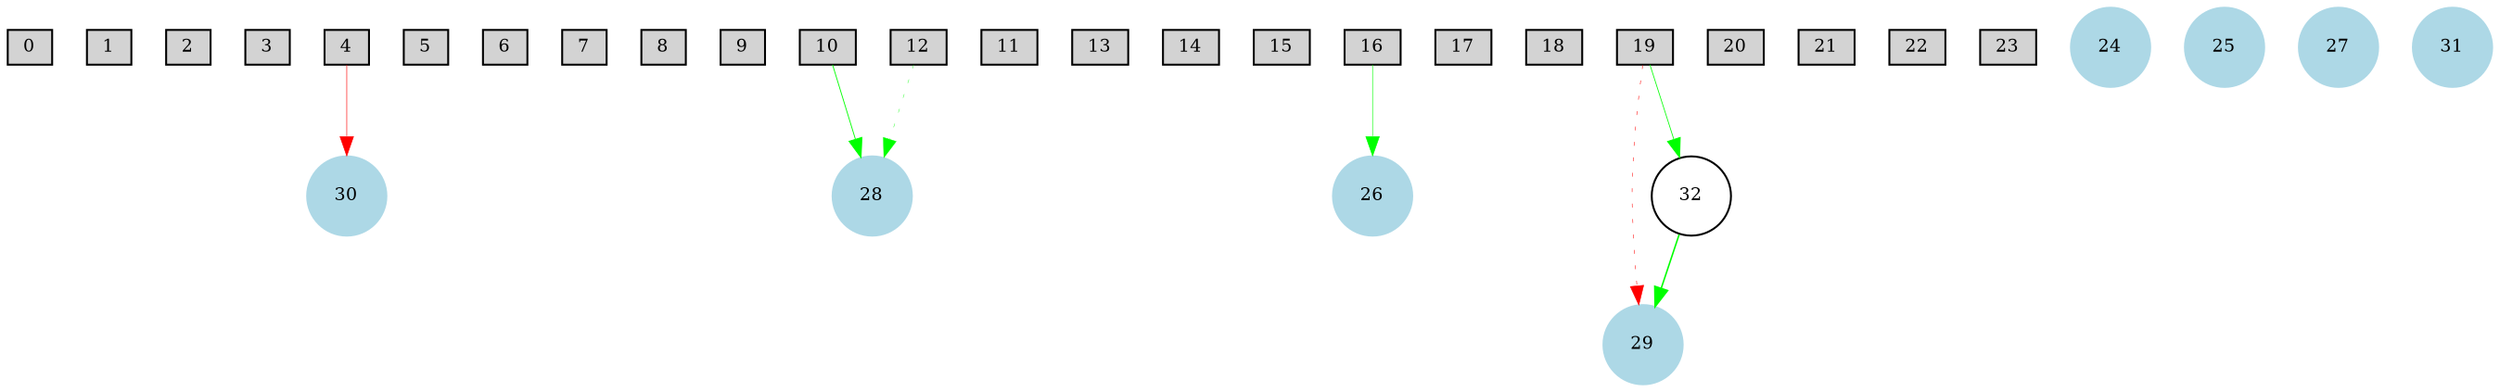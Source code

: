 digraph {
	node [fontsize=9 height=0.2 shape=circle width=0.2]
		0 [shape=box style=filled]
		1 [shape=box style=filled]
		2 [shape=box style=filled]
		3 [shape=box style=filled]
		4 [shape=box style=filled]
		5 [shape=box style=filled]
		6 [shape=box style=filled]
		7 [shape=box style=filled]
		8 [shape=box style=filled]
		9 [shape=box style=filled]
		10 [shape=box style=filled]
		11 [shape=box style=filled]
		12 [shape=box style=filled]
		13 [shape=box style=filled]
		14 [shape=box style=filled]
		15 [shape=box style=filled]
		16 [shape=box style=filled]
		17 [shape=box style=filled]
		18 [shape=box style=filled]
		19 [shape=box style=filled]
		20 [shape=box style=filled]
		21 [shape=box style=filled]
		22 [shape=box style=filled]
		23 [shape=box style=filled]
		24 [color=lightblue style=filled]
		25 [color=lightblue style=filled]
		26 [color=lightblue style=filled]
		27 [color=lightblue style=filled]
		28 [color=lightblue style=filled]
		29 [color=lightblue style=filled]
		30 [color=lightblue style=filled]
		31 [color=lightblue style=filled]
			16 -> 26 [color=green penwidth=0.2987468995298686 style=solid]
			19 -> 29 [color=red penwidth=0.2601303352781622 style=dotted]
			19 -> 32 [color=green penwidth=0.3867589540866243 style=solid]
			12 -> 28 [color=green penwidth=0.18989165573644423 style=dotted]
			32 -> 29 [color=green penwidth=0.7772429626358608 style=solid]
			4 -> 30 [color=red penwidth=0.3034656022062926 style=solid]
			10 -> 28 [color=green penwidth=0.429650665036569 style=solid]
}